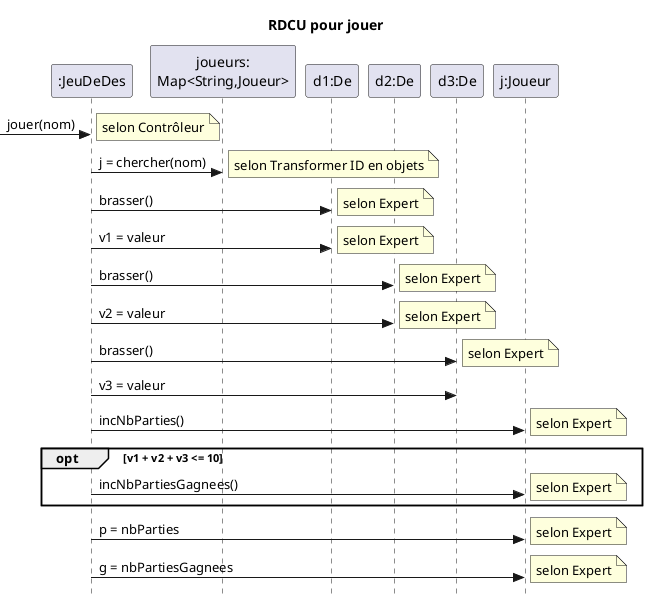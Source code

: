 @startuml
skinparam style strictuml
skinparam defaultfontname Verdana
title RDCU pour jouer
participant ":JeuDeDes" as c
participant "joueurs:\nMap<String,Joueur>" as jm
participant "d1:De" as d1
participant "d2:De" as d2
participant "d3:De" as d3
participant "j:Joueur" as j
->c : jouer(nom)
note right : selon Contrôleur
c->jm : j = chercher(nom)
note right : selon Transformer ID en objets
c->d1 : brasser()
note right : selon Expert
c->d1 : v1 = valeur
note right : selon Expert
c->d2 : brasser()
note right : selon Expert
c->d2 : v2 = valeur
note right : selon Expert
c->d3 : brasser()
note right : selon Expert
c->d3 : v3 = valeur
c->j : incNbParties()
note right : selon Expert
opt v1 + v2 + v3 <= 10
  c->j : incNbPartiesGagnees()
  note right : selon Expert
end opt
c->j : p = nbParties
note right : selon Expert
c->j : g = nbPartiesGagnees
note right : selon Expert
@enduml